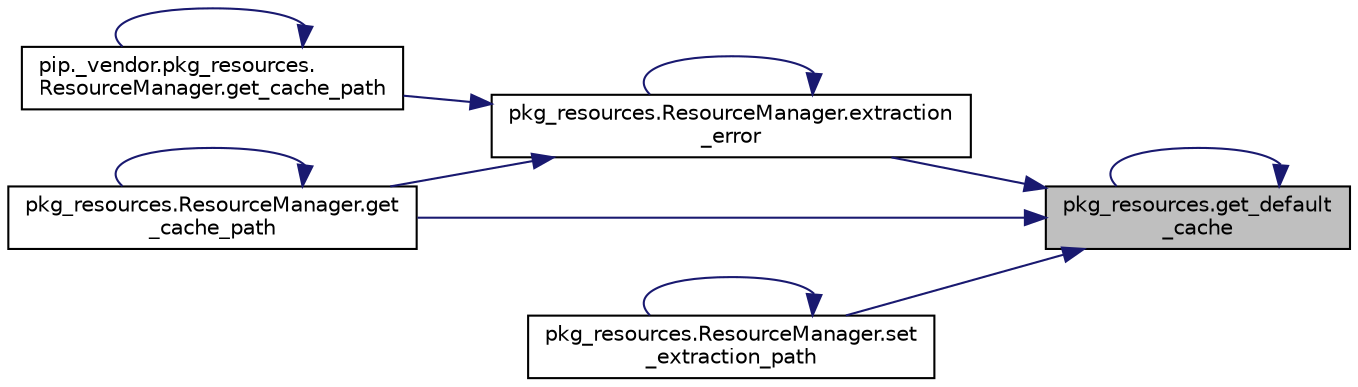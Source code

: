 digraph "pkg_resources.get_default_cache"
{
 // LATEX_PDF_SIZE
  edge [fontname="Helvetica",fontsize="10",labelfontname="Helvetica",labelfontsize="10"];
  node [fontname="Helvetica",fontsize="10",shape=record];
  rankdir="RL";
  Node1 [label="pkg_resources.get_default\l_cache",height=0.2,width=0.4,color="black", fillcolor="grey75", style="filled", fontcolor="black",tooltip=" "];
  Node1 -> Node2 [dir="back",color="midnightblue",fontsize="10",style="solid",fontname="Helvetica"];
  Node2 [label="pkg_resources.ResourceManager.extraction\l_error",height=0.2,width=0.4,color="black", fillcolor="white", style="filled",URL="$d6/d39/classpkg__resources_1_1_resource_manager.html#a39f27f35ad11069273856a00d26df314",tooltip=" "];
  Node2 -> Node2 [dir="back",color="midnightblue",fontsize="10",style="solid",fontname="Helvetica"];
  Node2 -> Node3 [dir="back",color="midnightblue",fontsize="10",style="solid",fontname="Helvetica"];
  Node3 [label="pip._vendor.pkg_resources.\lResourceManager.get_cache_path",height=0.2,width=0.4,color="black", fillcolor="white", style="filled",URL="$d9/d86/classpip_1_1__vendor_1_1pkg__resources_1_1_resource_manager.html#abb9704b64700741ee3a3ad67f7cad5bd",tooltip=" "];
  Node3 -> Node3 [dir="back",color="midnightblue",fontsize="10",style="solid",fontname="Helvetica"];
  Node2 -> Node4 [dir="back",color="midnightblue",fontsize="10",style="solid",fontname="Helvetica"];
  Node4 [label="pkg_resources.ResourceManager.get\l_cache_path",height=0.2,width=0.4,color="black", fillcolor="white", style="filled",URL="$d6/d39/classpkg__resources_1_1_resource_manager.html#a79de123f8cc5bf426ae33bd6b6b21e0c",tooltip=" "];
  Node4 -> Node4 [dir="back",color="midnightblue",fontsize="10",style="solid",fontname="Helvetica"];
  Node1 -> Node4 [dir="back",color="midnightblue",fontsize="10",style="solid",fontname="Helvetica"];
  Node1 -> Node1 [dir="back",color="midnightblue",fontsize="10",style="solid",fontname="Helvetica"];
  Node1 -> Node5 [dir="back",color="midnightblue",fontsize="10",style="solid",fontname="Helvetica"];
  Node5 [label="pkg_resources.ResourceManager.set\l_extraction_path",height=0.2,width=0.4,color="black", fillcolor="white", style="filled",URL="$d6/d39/classpkg__resources_1_1_resource_manager.html#aa07a3bbaed612c6837984c00c8d162eb",tooltip=" "];
  Node5 -> Node5 [dir="back",color="midnightblue",fontsize="10",style="solid",fontname="Helvetica"];
}
